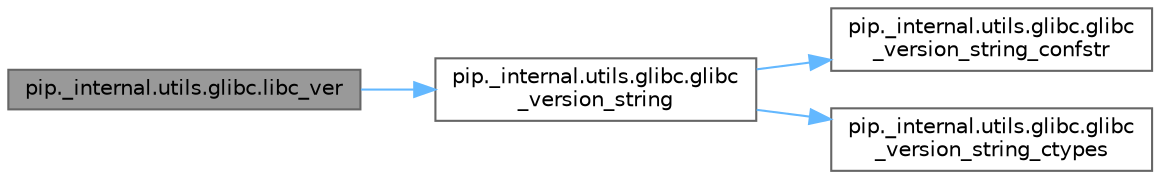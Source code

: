 digraph "pip._internal.utils.glibc.libc_ver"
{
 // LATEX_PDF_SIZE
  bgcolor="transparent";
  edge [fontname=Helvetica,fontsize=10,labelfontname=Helvetica,labelfontsize=10];
  node [fontname=Helvetica,fontsize=10,shape=box,height=0.2,width=0.4];
  rankdir="LR";
  Node1 [id="Node000001",label="pip._internal.utils.glibc.libc_ver",height=0.2,width=0.4,color="gray40", fillcolor="grey60", style="filled", fontcolor="black",tooltip=" "];
  Node1 -> Node2 [id="edge1_Node000001_Node000002",color="steelblue1",style="solid",tooltip=" "];
  Node2 [id="Node000002",label="pip._internal.utils.glibc.glibc\l_version_string",height=0.2,width=0.4,color="grey40", fillcolor="white", style="filled",URL="$namespacepip_1_1__internal_1_1utils_1_1glibc.html#a2a5bb611d7fb4cb844892f962617390d",tooltip=" "];
  Node2 -> Node3 [id="edge2_Node000002_Node000003",color="steelblue1",style="solid",tooltip=" "];
  Node3 [id="Node000003",label="pip._internal.utils.glibc.glibc\l_version_string_confstr",height=0.2,width=0.4,color="grey40", fillcolor="white", style="filled",URL="$namespacepip_1_1__internal_1_1utils_1_1glibc.html#adf9bb95984b229ba4dee100c322b6bee",tooltip=" "];
  Node2 -> Node4 [id="edge3_Node000002_Node000004",color="steelblue1",style="solid",tooltip=" "];
  Node4 [id="Node000004",label="pip._internal.utils.glibc.glibc\l_version_string_ctypes",height=0.2,width=0.4,color="grey40", fillcolor="white", style="filled",URL="$namespacepip_1_1__internal_1_1utils_1_1glibc.html#a9e74e3616523f5cea0132818a600cdd5",tooltip=" "];
}
